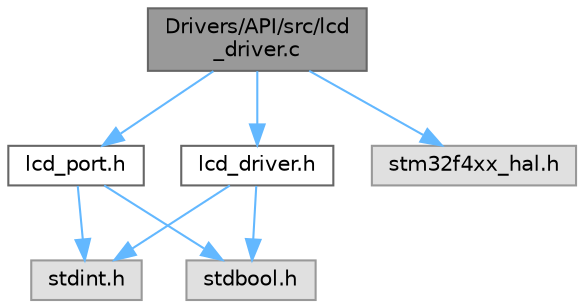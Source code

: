 digraph "Drivers/API/src/lcd_driver.c"
{
 // LATEX_PDF_SIZE
  bgcolor="transparent";
  edge [fontname=Helvetica,fontsize=10,labelfontname=Helvetica,labelfontsize=10];
  node [fontname=Helvetica,fontsize=10,shape=box,height=0.2,width=0.4];
  Node1 [id="Node000001",label="Drivers/API/src/lcd\l_driver.c",height=0.2,width=0.4,color="gray40", fillcolor="grey60", style="filled", fontcolor="black",tooltip="Implementación del controlador de alto nivel para un LCD tipo HD44780 vía I2C."];
  Node1 -> Node2 [id="edge8_Node000001_Node000002",color="steelblue1",style="solid",tooltip=" "];
  Node2 [id="Node000002",label="lcd_driver.h",height=0.2,width=0.4,color="grey40", fillcolor="white", style="filled",URL="$lcd__driver_8h.html",tooltip="Interfaz de alto nivel para el control de un LCD mediante comandos compatibles con HD44780."];
  Node2 -> Node3 [id="edge9_Node000002_Node000003",color="steelblue1",style="solid",tooltip=" "];
  Node3 [id="Node000003",label="stdint.h",height=0.2,width=0.4,color="grey60", fillcolor="#E0E0E0", style="filled",tooltip=" "];
  Node2 -> Node4 [id="edge10_Node000002_Node000004",color="steelblue1",style="solid",tooltip=" "];
  Node4 [id="Node000004",label="stdbool.h",height=0.2,width=0.4,color="grey60", fillcolor="#E0E0E0", style="filled",tooltip=" "];
  Node1 -> Node5 [id="edge11_Node000001_Node000005",color="steelblue1",style="solid",tooltip=" "];
  Node5 [id="Node000005",label="lcd_port.h",height=0.2,width=0.4,color="grey40", fillcolor="white", style="filled",URL="$lcd__port_8h.html",tooltip="Interfaz de bajo nivel para el control de un LCD 20x4 mediante I2C utilizando PCF8574."];
  Node5 -> Node3 [id="edge12_Node000005_Node000003",color="steelblue1",style="solid",tooltip=" "];
  Node5 -> Node4 [id="edge13_Node000005_Node000004",color="steelblue1",style="solid",tooltip=" "];
  Node1 -> Node6 [id="edge14_Node000001_Node000006",color="steelblue1",style="solid",tooltip=" "];
  Node6 [id="Node000006",label="stm32f4xx_hal.h",height=0.2,width=0.4,color="grey60", fillcolor="#E0E0E0", style="filled",tooltip=" "];
}
